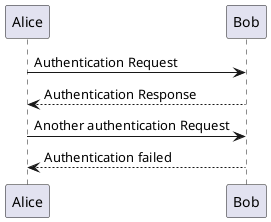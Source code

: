 @startuml "PlantUML Example Diagram"
Alice -> Bob: Authentication Request
Bob --> Alice: Authentication Response

Alice -> Bob: Another authentication Request
Alice <-- Bob: Authentication failed
@enduml
